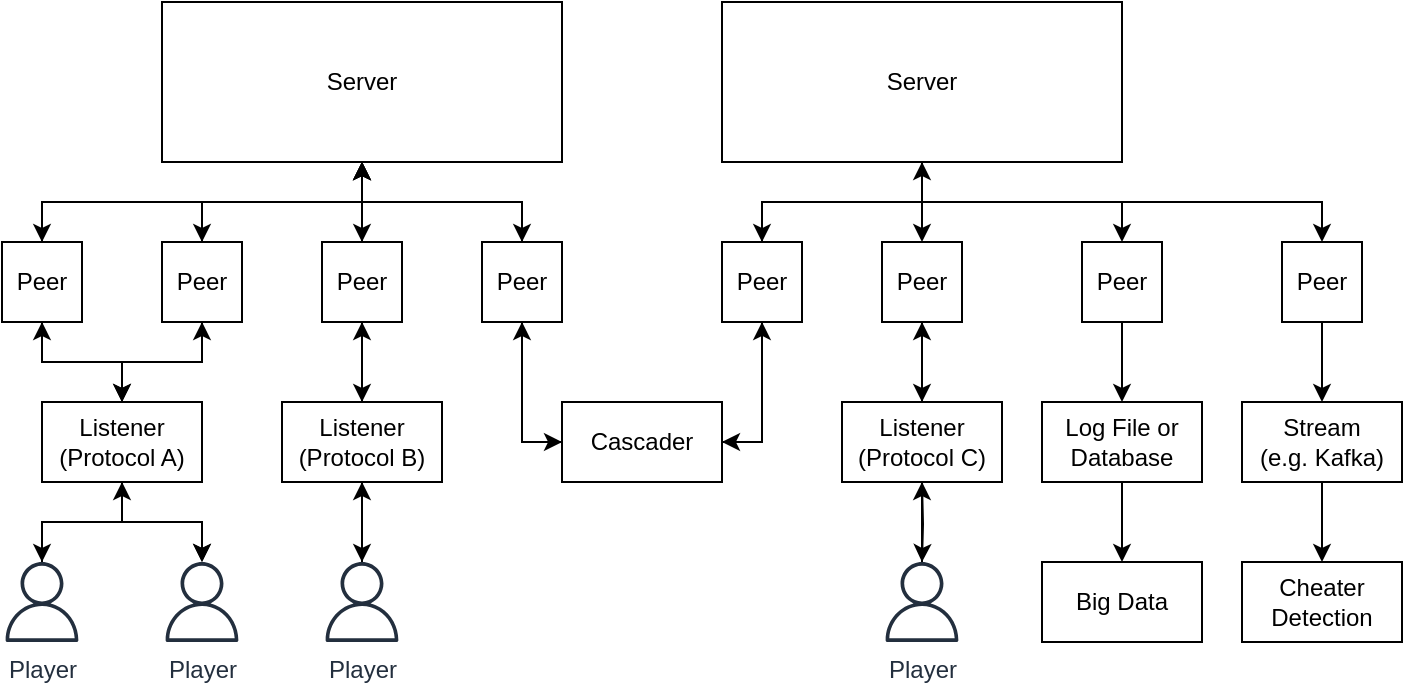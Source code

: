 <mxfile version="14.9.8" type="device"><diagram id="eany6nqlh8XGUZuoiSgE" name="Page-1"><mxGraphModel dx="869" dy="634" grid="0" gridSize="10" guides="1" tooltips="1" connect="1" arrows="1" fold="1" page="1" pageScale="1" pageWidth="827" pageHeight="1169" math="0" shadow="0"><root><mxCell id="0"/><mxCell id="1" parent="0"/><mxCell id="X1MWE2FObfVUZ9jxlb2m-24" style="edgeStyle=orthogonalEdgeStyle;rounded=0;orthogonalLoop=1;jettySize=auto;html=1;" edge="1" parent="1" source="X1MWE2FObfVUZ9jxlb2m-1" target="X1MWE2FObfVUZ9jxlb2m-5"><mxGeometry relative="1" as="geometry"/></mxCell><mxCell id="X1MWE2FObfVUZ9jxlb2m-25" style="edgeStyle=orthogonalEdgeStyle;rounded=0;orthogonalLoop=1;jettySize=auto;html=1;" edge="1" parent="1" source="X1MWE2FObfVUZ9jxlb2m-1" target="X1MWE2FObfVUZ9jxlb2m-3"><mxGeometry relative="1" as="geometry"/></mxCell><mxCell id="X1MWE2FObfVUZ9jxlb2m-26" style="edgeStyle=orthogonalEdgeStyle;rounded=0;orthogonalLoop=1;jettySize=auto;html=1;" edge="1" parent="1" source="X1MWE2FObfVUZ9jxlb2m-1" target="X1MWE2FObfVUZ9jxlb2m-6"><mxGeometry relative="1" as="geometry"/></mxCell><mxCell id="X1MWE2FObfVUZ9jxlb2m-38" style="edgeStyle=orthogonalEdgeStyle;rounded=0;orthogonalLoop=1;jettySize=auto;html=1;" edge="1" parent="1" source="X1MWE2FObfVUZ9jxlb2m-1" target="X1MWE2FObfVUZ9jxlb2m-35"><mxGeometry relative="1" as="geometry"><Array as="points"><mxPoint x="260" y="220"/><mxPoint x="100" y="220"/></Array></mxGeometry></mxCell><mxCell id="X1MWE2FObfVUZ9jxlb2m-1" value="Server" style="rounded=0;whiteSpace=wrap;html=1;" vertex="1" parent="1"><mxGeometry x="160" y="120" width="200" height="80" as="geometry"/></mxCell><mxCell id="X1MWE2FObfVUZ9jxlb2m-53" style="edgeStyle=orthogonalEdgeStyle;rounded=0;orthogonalLoop=1;jettySize=auto;html=1;" edge="1" parent="1" source="X1MWE2FObfVUZ9jxlb2m-2" target="X1MWE2FObfVUZ9jxlb2m-7"><mxGeometry relative="1" as="geometry"/></mxCell><mxCell id="X1MWE2FObfVUZ9jxlb2m-55" style="edgeStyle=orthogonalEdgeStyle;rounded=0;orthogonalLoop=1;jettySize=auto;html=1;" edge="1" parent="1" source="X1MWE2FObfVUZ9jxlb2m-2" target="X1MWE2FObfVUZ9jxlb2m-8"><mxGeometry relative="1" as="geometry"/></mxCell><mxCell id="X1MWE2FObfVUZ9jxlb2m-61" style="edgeStyle=orthogonalEdgeStyle;rounded=0;orthogonalLoop=1;jettySize=auto;html=1;" edge="1" parent="1" source="X1MWE2FObfVUZ9jxlb2m-2" target="X1MWE2FObfVUZ9jxlb2m-9"><mxGeometry relative="1" as="geometry"/></mxCell><mxCell id="X1MWE2FObfVUZ9jxlb2m-64" style="edgeStyle=orthogonalEdgeStyle;rounded=0;orthogonalLoop=1;jettySize=auto;html=1;" edge="1" parent="1" source="X1MWE2FObfVUZ9jxlb2m-2" target="X1MWE2FObfVUZ9jxlb2m-62"><mxGeometry relative="1" as="geometry"><Array as="points"><mxPoint x="540" y="220"/><mxPoint x="740" y="220"/></Array></mxGeometry></mxCell><mxCell id="X1MWE2FObfVUZ9jxlb2m-2" value="Server" style="rounded=0;whiteSpace=wrap;html=1;" vertex="1" parent="1"><mxGeometry x="440" y="120" width="200" height="80" as="geometry"/></mxCell><mxCell id="X1MWE2FObfVUZ9jxlb2m-17" style="edgeStyle=orthogonalEdgeStyle;rounded=0;orthogonalLoop=1;jettySize=auto;html=1;" edge="1" parent="1" source="X1MWE2FObfVUZ9jxlb2m-3" target="X1MWE2FObfVUZ9jxlb2m-1"><mxGeometry relative="1" as="geometry"/></mxCell><mxCell id="X1MWE2FObfVUZ9jxlb2m-46" value="" style="edgeStyle=orthogonalEdgeStyle;rounded=0;orthogonalLoop=1;jettySize=auto;html=1;" edge="1" parent="1" source="X1MWE2FObfVUZ9jxlb2m-3" target="X1MWE2FObfVUZ9jxlb2m-31"><mxGeometry relative="1" as="geometry"/></mxCell><mxCell id="X1MWE2FObfVUZ9jxlb2m-3" value="Peer" style="rounded=0;whiteSpace=wrap;html=1;" vertex="1" parent="1"><mxGeometry x="160" y="240" width="40" height="40" as="geometry"/></mxCell><mxCell id="X1MWE2FObfVUZ9jxlb2m-18" style="edgeStyle=orthogonalEdgeStyle;rounded=0;orthogonalLoop=1;jettySize=auto;html=1;" edge="1" parent="1" source="X1MWE2FObfVUZ9jxlb2m-5" target="X1MWE2FObfVUZ9jxlb2m-1"><mxGeometry relative="1" as="geometry"/></mxCell><mxCell id="X1MWE2FObfVUZ9jxlb2m-50" style="edgeStyle=orthogonalEdgeStyle;rounded=0;orthogonalLoop=1;jettySize=auto;html=1;" edge="1" parent="1" source="X1MWE2FObfVUZ9jxlb2m-5" target="X1MWE2FObfVUZ9jxlb2m-32"><mxGeometry relative="1" as="geometry"/></mxCell><mxCell id="X1MWE2FObfVUZ9jxlb2m-5" value="Peer" style="rounded=0;whiteSpace=wrap;html=1;" vertex="1" parent="1"><mxGeometry x="240" y="240" width="40" height="40" as="geometry"/></mxCell><mxCell id="X1MWE2FObfVUZ9jxlb2m-19" style="edgeStyle=orthogonalEdgeStyle;rounded=0;orthogonalLoop=1;jettySize=auto;html=1;" edge="1" parent="1" source="X1MWE2FObfVUZ9jxlb2m-6" target="X1MWE2FObfVUZ9jxlb2m-1"><mxGeometry relative="1" as="geometry"/></mxCell><mxCell id="X1MWE2FObfVUZ9jxlb2m-21" style="edgeStyle=orthogonalEdgeStyle;rounded=0;orthogonalLoop=1;jettySize=auto;html=1;" edge="1" parent="1" source="X1MWE2FObfVUZ9jxlb2m-6" target="X1MWE2FObfVUZ9jxlb2m-20"><mxGeometry relative="1" as="geometry"><Array as="points"><mxPoint x="340" y="340"/></Array></mxGeometry></mxCell><mxCell id="X1MWE2FObfVUZ9jxlb2m-6" value="Peer" style="rounded=0;whiteSpace=wrap;html=1;" vertex="1" parent="1"><mxGeometry x="320" y="240" width="40" height="40" as="geometry"/></mxCell><mxCell id="X1MWE2FObfVUZ9jxlb2m-23" style="edgeStyle=orthogonalEdgeStyle;rounded=0;orthogonalLoop=1;jettySize=auto;html=1;" edge="1" parent="1" source="X1MWE2FObfVUZ9jxlb2m-7" target="X1MWE2FObfVUZ9jxlb2m-2"><mxGeometry relative="1" as="geometry"/></mxCell><mxCell id="X1MWE2FObfVUZ9jxlb2m-52" style="edgeStyle=orthogonalEdgeStyle;rounded=0;orthogonalLoop=1;jettySize=auto;html=1;" edge="1" parent="1" source="X1MWE2FObfVUZ9jxlb2m-7" target="X1MWE2FObfVUZ9jxlb2m-20"><mxGeometry relative="1" as="geometry"><Array as="points"><mxPoint x="460" y="340"/></Array></mxGeometry></mxCell><mxCell id="X1MWE2FObfVUZ9jxlb2m-7" value="Peer" style="rounded=0;whiteSpace=wrap;html=1;" vertex="1" parent="1"><mxGeometry x="440" y="240" width="40" height="40" as="geometry"/></mxCell><mxCell id="X1MWE2FObfVUZ9jxlb2m-56" style="edgeStyle=orthogonalEdgeStyle;rounded=0;orthogonalLoop=1;jettySize=auto;html=1;" edge="1" parent="1" source="X1MWE2FObfVUZ9jxlb2m-8" target="X1MWE2FObfVUZ9jxlb2m-54"><mxGeometry relative="1" as="geometry"/></mxCell><mxCell id="X1MWE2FObfVUZ9jxlb2m-8" value="Peer" style="rounded=0;whiteSpace=wrap;html=1;" vertex="1" parent="1"><mxGeometry x="520" y="240" width="40" height="40" as="geometry"/></mxCell><mxCell id="X1MWE2FObfVUZ9jxlb2m-66" style="edgeStyle=orthogonalEdgeStyle;rounded=0;orthogonalLoop=1;jettySize=auto;html=1;" edge="1" parent="1" source="X1MWE2FObfVUZ9jxlb2m-9" target="X1MWE2FObfVUZ9jxlb2m-65"><mxGeometry relative="1" as="geometry"/></mxCell><mxCell id="X1MWE2FObfVUZ9jxlb2m-9" value="Peer" style="rounded=0;whiteSpace=wrap;html=1;" vertex="1" parent="1"><mxGeometry x="620" y="240" width="40" height="40" as="geometry"/></mxCell><mxCell id="X1MWE2FObfVUZ9jxlb2m-10" value="Player" style="outlineConnect=0;fontColor=#232F3E;gradientColor=none;fillColor=#232F3E;strokeColor=none;dashed=0;verticalLabelPosition=bottom;verticalAlign=top;align=center;html=1;fontSize=12;fontStyle=0;aspect=fixed;pointerEvents=1;shape=mxgraph.aws4.user;" vertex="1" parent="1"><mxGeometry x="160" y="400" width="40" height="40" as="geometry"/></mxCell><mxCell id="X1MWE2FObfVUZ9jxlb2m-47" style="edgeStyle=orthogonalEdgeStyle;rounded=0;orthogonalLoop=1;jettySize=auto;html=1;" edge="1" parent="1" source="X1MWE2FObfVUZ9jxlb2m-12" target="X1MWE2FObfVUZ9jxlb2m-32"><mxGeometry relative="1" as="geometry"/></mxCell><mxCell id="X1MWE2FObfVUZ9jxlb2m-12" value="Player" style="outlineConnect=0;fontColor=#232F3E;gradientColor=none;fillColor=#232F3E;strokeColor=none;dashed=0;verticalLabelPosition=bottom;verticalAlign=top;align=center;html=1;fontSize=12;fontStyle=0;aspect=fixed;pointerEvents=1;shape=mxgraph.aws4.user;" vertex="1" parent="1"><mxGeometry x="240" y="400" width="40" height="40" as="geometry"/></mxCell><mxCell id="X1MWE2FObfVUZ9jxlb2m-22" style="edgeStyle=orthogonalEdgeStyle;rounded=0;orthogonalLoop=1;jettySize=auto;html=1;" edge="1" parent="1" source="X1MWE2FObfVUZ9jxlb2m-20" target="X1MWE2FObfVUZ9jxlb2m-7"><mxGeometry relative="1" as="geometry"><Array as="points"><mxPoint x="460" y="340"/></Array></mxGeometry></mxCell><mxCell id="X1MWE2FObfVUZ9jxlb2m-51" style="edgeStyle=orthogonalEdgeStyle;rounded=0;orthogonalLoop=1;jettySize=auto;html=1;" edge="1" parent="1" source="X1MWE2FObfVUZ9jxlb2m-20" target="X1MWE2FObfVUZ9jxlb2m-6"><mxGeometry relative="1" as="geometry"><Array as="points"><mxPoint x="340" y="340"/></Array></mxGeometry></mxCell><mxCell id="X1MWE2FObfVUZ9jxlb2m-20" value="Cascader" style="rounded=0;whiteSpace=wrap;html=1;" vertex="1" parent="1"><mxGeometry x="360" y="320" width="80" height="40" as="geometry"/></mxCell><mxCell id="X1MWE2FObfVUZ9jxlb2m-34" style="edgeStyle=orthogonalEdgeStyle;rounded=0;orthogonalLoop=1;jettySize=auto;html=1;" edge="1" parent="1" source="X1MWE2FObfVUZ9jxlb2m-31" target="X1MWE2FObfVUZ9jxlb2m-10"><mxGeometry relative="1" as="geometry"/></mxCell><mxCell id="X1MWE2FObfVUZ9jxlb2m-41" style="edgeStyle=orthogonalEdgeStyle;rounded=0;orthogonalLoop=1;jettySize=auto;html=1;" edge="1" parent="1" source="X1MWE2FObfVUZ9jxlb2m-31" target="X1MWE2FObfVUZ9jxlb2m-37"><mxGeometry relative="1" as="geometry"/></mxCell><mxCell id="X1MWE2FObfVUZ9jxlb2m-42" style="edgeStyle=orthogonalEdgeStyle;rounded=0;orthogonalLoop=1;jettySize=auto;html=1;" edge="1" parent="1" source="X1MWE2FObfVUZ9jxlb2m-31" target="X1MWE2FObfVUZ9jxlb2m-10"><mxGeometry relative="1" as="geometry"/></mxCell><mxCell id="X1MWE2FObfVUZ9jxlb2m-43" style="edgeStyle=orthogonalEdgeStyle;rounded=0;orthogonalLoop=1;jettySize=auto;html=1;" edge="1" parent="1" source="X1MWE2FObfVUZ9jxlb2m-31" target="X1MWE2FObfVUZ9jxlb2m-35"><mxGeometry relative="1" as="geometry"/></mxCell><mxCell id="X1MWE2FObfVUZ9jxlb2m-44" style="edgeStyle=orthogonalEdgeStyle;rounded=0;orthogonalLoop=1;jettySize=auto;html=1;" edge="1" parent="1" source="X1MWE2FObfVUZ9jxlb2m-31" target="X1MWE2FObfVUZ9jxlb2m-3"><mxGeometry relative="1" as="geometry"/></mxCell><mxCell id="X1MWE2FObfVUZ9jxlb2m-31" value="Listener&lt;br&gt;(Protocol A)" style="rounded=0;whiteSpace=wrap;html=1;" vertex="1" parent="1"><mxGeometry x="100" y="320" width="80" height="40" as="geometry"/></mxCell><mxCell id="X1MWE2FObfVUZ9jxlb2m-48" style="edgeStyle=orthogonalEdgeStyle;rounded=0;orthogonalLoop=1;jettySize=auto;html=1;" edge="1" parent="1" source="X1MWE2FObfVUZ9jxlb2m-32" target="X1MWE2FObfVUZ9jxlb2m-12"><mxGeometry relative="1" as="geometry"/></mxCell><mxCell id="X1MWE2FObfVUZ9jxlb2m-49" style="edgeStyle=orthogonalEdgeStyle;rounded=0;orthogonalLoop=1;jettySize=auto;html=1;" edge="1" parent="1" source="X1MWE2FObfVUZ9jxlb2m-32" target="X1MWE2FObfVUZ9jxlb2m-5"><mxGeometry relative="1" as="geometry"/></mxCell><mxCell id="X1MWE2FObfVUZ9jxlb2m-32" value="Listener&lt;br&gt;(Protocol B)" style="rounded=0;whiteSpace=wrap;html=1;" vertex="1" parent="1"><mxGeometry x="220" y="320" width="80" height="40" as="geometry"/></mxCell><mxCell id="X1MWE2FObfVUZ9jxlb2m-39" style="edgeStyle=orthogonalEdgeStyle;rounded=0;orthogonalLoop=1;jettySize=auto;html=1;" edge="1" parent="1" source="X1MWE2FObfVUZ9jxlb2m-35" target="X1MWE2FObfVUZ9jxlb2m-1"><mxGeometry relative="1" as="geometry"><Array as="points"><mxPoint x="100" y="220"/><mxPoint x="260" y="220"/></Array></mxGeometry></mxCell><mxCell id="X1MWE2FObfVUZ9jxlb2m-45" style="edgeStyle=orthogonalEdgeStyle;rounded=0;orthogonalLoop=1;jettySize=auto;html=1;" edge="1" parent="1" source="X1MWE2FObfVUZ9jxlb2m-35" target="X1MWE2FObfVUZ9jxlb2m-31"><mxGeometry relative="1" as="geometry"/></mxCell><mxCell id="X1MWE2FObfVUZ9jxlb2m-35" value="Peer" style="rounded=0;whiteSpace=wrap;html=1;" vertex="1" parent="1"><mxGeometry x="80" y="240" width="40" height="40" as="geometry"/></mxCell><mxCell id="X1MWE2FObfVUZ9jxlb2m-40" style="edgeStyle=orthogonalEdgeStyle;rounded=0;orthogonalLoop=1;jettySize=auto;html=1;" edge="1" parent="1" source="X1MWE2FObfVUZ9jxlb2m-37" target="X1MWE2FObfVUZ9jxlb2m-31"><mxGeometry relative="1" as="geometry"/></mxCell><mxCell id="X1MWE2FObfVUZ9jxlb2m-37" value="Player" style="outlineConnect=0;fontColor=#232F3E;gradientColor=none;fillColor=#232F3E;strokeColor=none;dashed=0;verticalLabelPosition=bottom;verticalAlign=top;align=center;html=1;fontSize=12;fontStyle=0;aspect=fixed;pointerEvents=1;shape=mxgraph.aws4.user;" vertex="1" parent="1"><mxGeometry x="80" y="400" width="40" height="40" as="geometry"/></mxCell><mxCell id="X1MWE2FObfVUZ9jxlb2m-57" style="edgeStyle=orthogonalEdgeStyle;rounded=0;orthogonalLoop=1;jettySize=auto;html=1;" edge="1" parent="1" source="X1MWE2FObfVUZ9jxlb2m-54" target="X1MWE2FObfVUZ9jxlb2m-8"><mxGeometry relative="1" as="geometry"/></mxCell><mxCell id="X1MWE2FObfVUZ9jxlb2m-54" value="Listener&lt;br&gt;(Protocol C)" style="rounded=0;whiteSpace=wrap;html=1;" vertex="1" parent="1"><mxGeometry x="500" y="320" width="80" height="40" as="geometry"/></mxCell><mxCell id="X1MWE2FObfVUZ9jxlb2m-58" style="edgeStyle=orthogonalEdgeStyle;rounded=0;orthogonalLoop=1;jettySize=auto;html=1;" edge="1" parent="1" source="X1MWE2FObfVUZ9jxlb2m-59"><mxGeometry relative="1" as="geometry"><mxPoint x="540" y="360" as="targetPoint"/></mxGeometry></mxCell><mxCell id="X1MWE2FObfVUZ9jxlb2m-59" value="Player" style="outlineConnect=0;fontColor=#232F3E;gradientColor=none;fillColor=#232F3E;strokeColor=none;dashed=0;verticalLabelPosition=bottom;verticalAlign=top;align=center;html=1;fontSize=12;fontStyle=0;aspect=fixed;pointerEvents=1;shape=mxgraph.aws4.user;" vertex="1" parent="1"><mxGeometry x="520" y="400" width="40" height="40" as="geometry"/></mxCell><mxCell id="X1MWE2FObfVUZ9jxlb2m-60" style="edgeStyle=orthogonalEdgeStyle;rounded=0;orthogonalLoop=1;jettySize=auto;html=1;" edge="1" parent="1" target="X1MWE2FObfVUZ9jxlb2m-59"><mxGeometry relative="1" as="geometry"><mxPoint x="540" y="360" as="sourcePoint"/></mxGeometry></mxCell><mxCell id="X1MWE2FObfVUZ9jxlb2m-71" style="edgeStyle=orthogonalEdgeStyle;rounded=0;orthogonalLoop=1;jettySize=auto;html=1;" edge="1" parent="1" source="X1MWE2FObfVUZ9jxlb2m-62" target="X1MWE2FObfVUZ9jxlb2m-70"><mxGeometry relative="1" as="geometry"/></mxCell><mxCell id="X1MWE2FObfVUZ9jxlb2m-62" value="Peer" style="rounded=0;whiteSpace=wrap;html=1;" vertex="1" parent="1"><mxGeometry x="720" y="240" width="40" height="40" as="geometry"/></mxCell><mxCell id="X1MWE2FObfVUZ9jxlb2m-69" style="edgeStyle=orthogonalEdgeStyle;rounded=0;orthogonalLoop=1;jettySize=auto;html=1;" edge="1" parent="1" source="X1MWE2FObfVUZ9jxlb2m-65" target="X1MWE2FObfVUZ9jxlb2m-67"><mxGeometry relative="1" as="geometry"/></mxCell><mxCell id="X1MWE2FObfVUZ9jxlb2m-65" value="Log File or&lt;br&gt;Database" style="rounded=0;whiteSpace=wrap;html=1;" vertex="1" parent="1"><mxGeometry x="600" y="320" width="80" height="40" as="geometry"/></mxCell><mxCell id="X1MWE2FObfVUZ9jxlb2m-67" value="Big Data" style="rounded=0;whiteSpace=wrap;html=1;" vertex="1" parent="1"><mxGeometry x="600" y="400" width="80" height="40" as="geometry"/></mxCell><mxCell id="X1MWE2FObfVUZ9jxlb2m-73" style="edgeStyle=orthogonalEdgeStyle;rounded=0;orthogonalLoop=1;jettySize=auto;html=1;" edge="1" parent="1" source="X1MWE2FObfVUZ9jxlb2m-70" target="X1MWE2FObfVUZ9jxlb2m-72"><mxGeometry relative="1" as="geometry"/></mxCell><mxCell id="X1MWE2FObfVUZ9jxlb2m-70" value="Stream&lt;br&gt;(e.g. Kafka)" style="rounded=0;whiteSpace=wrap;html=1;" vertex="1" parent="1"><mxGeometry x="700" y="320" width="80" height="40" as="geometry"/></mxCell><mxCell id="X1MWE2FObfVUZ9jxlb2m-72" value="Cheater&lt;br&gt;Detection" style="rounded=0;whiteSpace=wrap;html=1;" vertex="1" parent="1"><mxGeometry x="700" y="400" width="80" height="40" as="geometry"/></mxCell></root></mxGraphModel></diagram></mxfile>